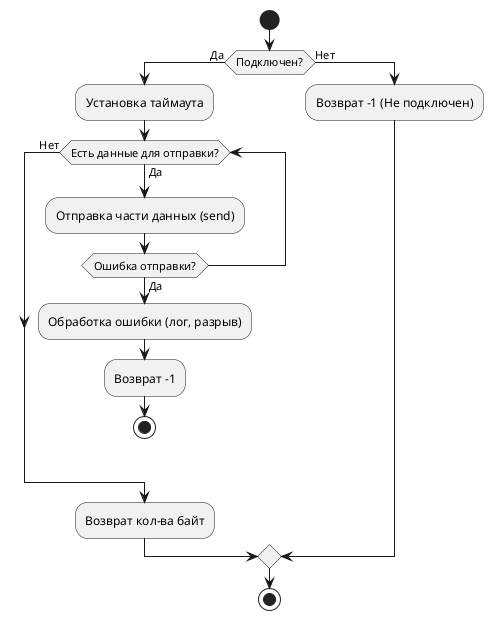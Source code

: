 @startuml
start
if (Подключен?) then (Да)
    :Установка таймаута;
    while (Есть данные для отправки?) is (Да)
        :Отправка части данных (send);
        if (Ошибка отправки?) then (Да)
            :Обработка ошибки (лог, разрыв);
            :Возврат -1;
            stop
        endif
    endwhile (Нет)
    :Возврат кол-ва байт;
else (Нет)
    :Возврат -1 (Не подключен);
endif
stop

@enduml
